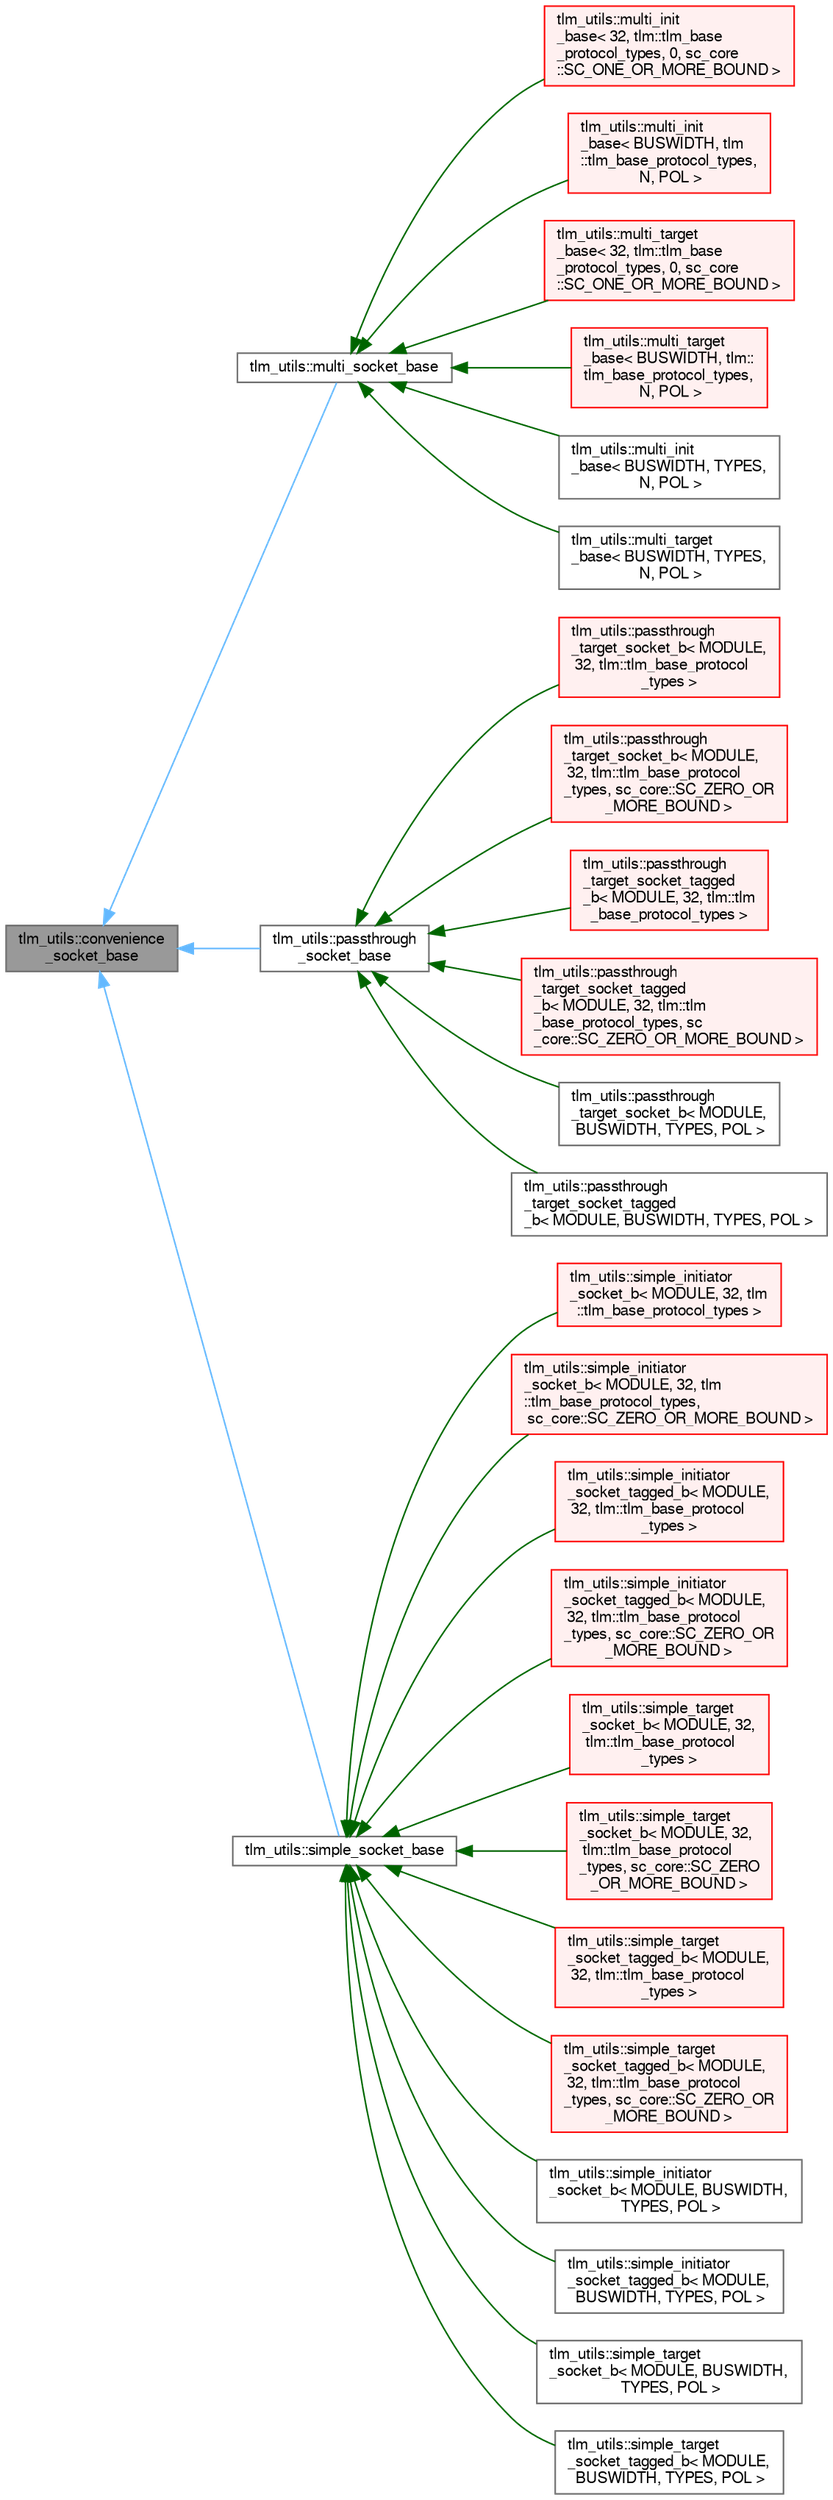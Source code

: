 digraph "tlm_utils::convenience_socket_base"
{
 // LATEX_PDF_SIZE
  bgcolor="transparent";
  edge [fontname=FreeSans,fontsize=10,labelfontname=FreeSans,labelfontsize=10];
  node [fontname=FreeSans,fontsize=10,shape=box,height=0.2,width=0.4];
  rankdir="LR";
  Node1 [id="Node000001",label="tlm_utils::convenience\l_socket_base",height=0.2,width=0.4,color="gray40", fillcolor="grey60", style="filled", fontcolor="black",tooltip=" "];
  Node1 -> Node2 [id="edge1_Node000001_Node000002",dir="back",color="steelblue1",style="solid",tooltip=" "];
  Node2 [id="Node000002",label="tlm_utils::multi_socket_base",height=0.2,width=0.4,color="gray40", fillcolor="white", style="filled",URL="$a01277.html",tooltip=" "];
  Node2 -> Node3 [id="edge2_Node000002_Node000003",dir="back",color="darkgreen",style="solid",tooltip=" "];
  Node3 [id="Node000003",label="tlm_utils::multi_init\l_base\< 32, tlm::tlm_base\l_protocol_types, 0, sc_core\l::SC_ONE_OR_MORE_BOUND \>",height=0.2,width=0.4,color="red", fillcolor="#FFF0F0", style="filled",URL="$a01341.html",tooltip=" "];
  Node2 -> Node5 [id="edge3_Node000002_Node000005",dir="back",color="darkgreen",style="solid",tooltip=" "];
  Node5 [id="Node000005",label="tlm_utils::multi_init\l_base\< BUSWIDTH, tlm\l::tlm_base_protocol_types,\l N, POL \>",height=0.2,width=0.4,color="red", fillcolor="#FFF0F0", style="filled",URL="$a01341.html",tooltip=" "];
  Node2 -> Node8 [id="edge4_Node000002_Node000008",dir="back",color="darkgreen",style="solid",tooltip=" "];
  Node8 [id="Node000008",label="tlm_utils::multi_target\l_base\< 32, tlm::tlm_base\l_protocol_types, 0, sc_core\l::SC_ONE_OR_MORE_BOUND \>",height=0.2,width=0.4,color="red", fillcolor="#FFF0F0", style="filled",URL="$a01349.html",tooltip=" "];
  Node2 -> Node10 [id="edge5_Node000002_Node000010",dir="back",color="darkgreen",style="solid",tooltip=" "];
  Node10 [id="Node000010",label="tlm_utils::multi_target\l_base\< BUSWIDTH, tlm::\ltlm_base_protocol_types,\l N, POL \>",height=0.2,width=0.4,color="red", fillcolor="#FFF0F0", style="filled",URL="$a01349.html",tooltip=" "];
  Node2 -> Node13 [id="edge6_Node000002_Node000013",dir="back",color="darkgreen",style="solid",tooltip=" "];
  Node13 [id="Node000013",label="tlm_utils::multi_init\l_base\< BUSWIDTH, TYPES,\l N, POL \>",height=0.2,width=0.4,color="gray40", fillcolor="white", style="filled",URL="$a01341.html",tooltip=" "];
  Node2 -> Node14 [id="edge7_Node000002_Node000014",dir="back",color="darkgreen",style="solid",tooltip=" "];
  Node14 [id="Node000014",label="tlm_utils::multi_target\l_base\< BUSWIDTH, TYPES,\l N, POL \>",height=0.2,width=0.4,color="gray40", fillcolor="white", style="filled",URL="$a01349.html",tooltip=" "];
  Node1 -> Node15 [id="edge8_Node000001_Node000015",dir="back",color="steelblue1",style="solid",tooltip=" "];
  Node15 [id="Node000015",label="tlm_utils::passthrough\l_socket_base",height=0.2,width=0.4,color="gray40", fillcolor="white", style="filled",URL="$a01273.html",tooltip=" "];
  Node15 -> Node16 [id="edge9_Node000015_Node000016",dir="back",color="darkgreen",style="solid",tooltip=" "];
  Node16 [id="Node000016",label="tlm_utils::passthrough\l_target_socket_b\< MODULE,\l 32, tlm::tlm_base_protocol\l_types \>",height=0.2,width=0.4,color="red", fillcolor="#FFF0F0", style="filled",URL="$a01357.html",tooltip=" "];
  Node15 -> Node18 [id="edge10_Node000015_Node000018",dir="back",color="darkgreen",style="solid",tooltip=" "];
  Node18 [id="Node000018",label="tlm_utils::passthrough\l_target_socket_b\< MODULE,\l 32, tlm::tlm_base_protocol\l_types, sc_core::SC_ZERO_OR\l_MORE_BOUND \>",height=0.2,width=0.4,color="red", fillcolor="#FFF0F0", style="filled",URL="$a01357.html",tooltip=" "];
  Node15 -> Node20 [id="edge11_Node000015_Node000020",dir="back",color="darkgreen",style="solid",tooltip=" "];
  Node20 [id="Node000020",label="tlm_utils::passthrough\l_target_socket_tagged\l_b\< MODULE, 32, tlm::tlm\l_base_protocol_types \>",height=0.2,width=0.4,color="red", fillcolor="#FFF0F0", style="filled",URL="$a01373.html",tooltip=" "];
  Node15 -> Node22 [id="edge12_Node000015_Node000022",dir="back",color="darkgreen",style="solid",tooltip=" "];
  Node22 [id="Node000022",label="tlm_utils::passthrough\l_target_socket_tagged\l_b\< MODULE, 32, tlm::tlm\l_base_protocol_types, sc\l_core::SC_ZERO_OR_MORE_BOUND \>",height=0.2,width=0.4,color="red", fillcolor="#FFF0F0", style="filled",URL="$a01373.html",tooltip=" "];
  Node15 -> Node24 [id="edge13_Node000015_Node000024",dir="back",color="darkgreen",style="solid",tooltip=" "];
  Node24 [id="Node000024",label="tlm_utils::passthrough\l_target_socket_b\< MODULE,\l BUSWIDTH, TYPES, POL \>",height=0.2,width=0.4,color="gray40", fillcolor="white", style="filled",URL="$a01357.html",tooltip=" "];
  Node15 -> Node25 [id="edge14_Node000015_Node000025",dir="back",color="darkgreen",style="solid",tooltip=" "];
  Node25 [id="Node000025",label="tlm_utils::passthrough\l_target_socket_tagged\l_b\< MODULE, BUSWIDTH, TYPES, POL \>",height=0.2,width=0.4,color="gray40", fillcolor="white", style="filled",URL="$a01373.html",tooltip=" "];
  Node1 -> Node26 [id="edge15_Node000001_Node000026",dir="back",color="steelblue1",style="solid",tooltip=" "];
  Node26 [id="Node000026",label="tlm_utils::simple_socket_base",height=0.2,width=0.4,color="gray40", fillcolor="white", style="filled",URL="$a01269.html",tooltip=" "];
  Node26 -> Node27 [id="edge16_Node000026_Node000027",dir="back",color="darkgreen",style="solid",tooltip=" "];
  Node27 [id="Node000027",label="tlm_utils::simple_initiator\l_socket_b\< MODULE, 32, tlm\l::tlm_base_protocol_types \>",height=0.2,width=0.4,color="red", fillcolor="#FFF0F0", style="filled",URL="$a01409.html",tooltip=" "];
  Node26 -> Node29 [id="edge17_Node000026_Node000029",dir="back",color="darkgreen",style="solid",tooltip=" "];
  Node29 [id="Node000029",label="tlm_utils::simple_initiator\l_socket_b\< MODULE, 32, tlm\l::tlm_base_protocol_types,\l sc_core::SC_ZERO_OR_MORE_BOUND \>",height=0.2,width=0.4,color="red", fillcolor="#FFF0F0", style="filled",URL="$a01409.html",tooltip=" "];
  Node26 -> Node31 [id="edge18_Node000026_Node000031",dir="back",color="darkgreen",style="solid",tooltip=" "];
  Node31 [id="Node000031",label="tlm_utils::simple_initiator\l_socket_tagged_b\< MODULE,\l 32, tlm::tlm_base_protocol\l_types \>",height=0.2,width=0.4,color="red", fillcolor="#FFF0F0", style="filled",URL="$a01425.html",tooltip=" "];
  Node26 -> Node33 [id="edge19_Node000026_Node000033",dir="back",color="darkgreen",style="solid",tooltip=" "];
  Node33 [id="Node000033",label="tlm_utils::simple_initiator\l_socket_tagged_b\< MODULE,\l 32, tlm::tlm_base_protocol\l_types, sc_core::SC_ZERO_OR\l_MORE_BOUND \>",height=0.2,width=0.4,color="red", fillcolor="#FFF0F0", style="filled",URL="$a01425.html",tooltip=" "];
  Node26 -> Node35 [id="edge20_Node000026_Node000035",dir="back",color="darkgreen",style="solid",tooltip=" "];
  Node35 [id="Node000035",label="tlm_utils::simple_target\l_socket_b\< MODULE, 32,\l tlm::tlm_base_protocol\l_types \>",height=0.2,width=0.4,color="red", fillcolor="#FFF0F0", style="filled",URL="$a01441.html",tooltip=" "];
  Node26 -> Node37 [id="edge21_Node000026_Node000037",dir="back",color="darkgreen",style="solid",tooltip=" "];
  Node37 [id="Node000037",label="tlm_utils::simple_target\l_socket_b\< MODULE, 32,\l tlm::tlm_base_protocol\l_types, sc_core::SC_ZERO\l_OR_MORE_BOUND \>",height=0.2,width=0.4,color="red", fillcolor="#FFF0F0", style="filled",URL="$a01441.html",tooltip=" "];
  Node26 -> Node39 [id="edge22_Node000026_Node000039",dir="back",color="darkgreen",style="solid",tooltip=" "];
  Node39 [id="Node000039",label="tlm_utils::simple_target\l_socket_tagged_b\< MODULE,\l 32, tlm::tlm_base_protocol\l_types \>",height=0.2,width=0.4,color="red", fillcolor="#FFF0F0", style="filled",URL="$a01473.html",tooltip=" "];
  Node26 -> Node41 [id="edge23_Node000026_Node000041",dir="back",color="darkgreen",style="solid",tooltip=" "];
  Node41 [id="Node000041",label="tlm_utils::simple_target\l_socket_tagged_b\< MODULE,\l 32, tlm::tlm_base_protocol\l_types, sc_core::SC_ZERO_OR\l_MORE_BOUND \>",height=0.2,width=0.4,color="red", fillcolor="#FFF0F0", style="filled",URL="$a01473.html",tooltip=" "];
  Node26 -> Node43 [id="edge24_Node000026_Node000043",dir="back",color="darkgreen",style="solid",tooltip=" "];
  Node43 [id="Node000043",label="tlm_utils::simple_initiator\l_socket_b\< MODULE, BUSWIDTH,\l TYPES, POL \>",height=0.2,width=0.4,color="gray40", fillcolor="white", style="filled",URL="$a01409.html",tooltip=" "];
  Node26 -> Node44 [id="edge25_Node000026_Node000044",dir="back",color="darkgreen",style="solid",tooltip=" "];
  Node44 [id="Node000044",label="tlm_utils::simple_initiator\l_socket_tagged_b\< MODULE,\l BUSWIDTH, TYPES, POL \>",height=0.2,width=0.4,color="gray40", fillcolor="white", style="filled",URL="$a01425.html",tooltip=" "];
  Node26 -> Node45 [id="edge26_Node000026_Node000045",dir="back",color="darkgreen",style="solid",tooltip=" "];
  Node45 [id="Node000045",label="tlm_utils::simple_target\l_socket_b\< MODULE, BUSWIDTH,\l TYPES, POL \>",height=0.2,width=0.4,color="gray40", fillcolor="white", style="filled",URL="$a01441.html",tooltip=" "];
  Node26 -> Node46 [id="edge27_Node000026_Node000046",dir="back",color="darkgreen",style="solid",tooltip=" "];
  Node46 [id="Node000046",label="tlm_utils::simple_target\l_socket_tagged_b\< MODULE,\l BUSWIDTH, TYPES, POL \>",height=0.2,width=0.4,color="gray40", fillcolor="white", style="filled",URL="$a01473.html",tooltip=" "];
}
